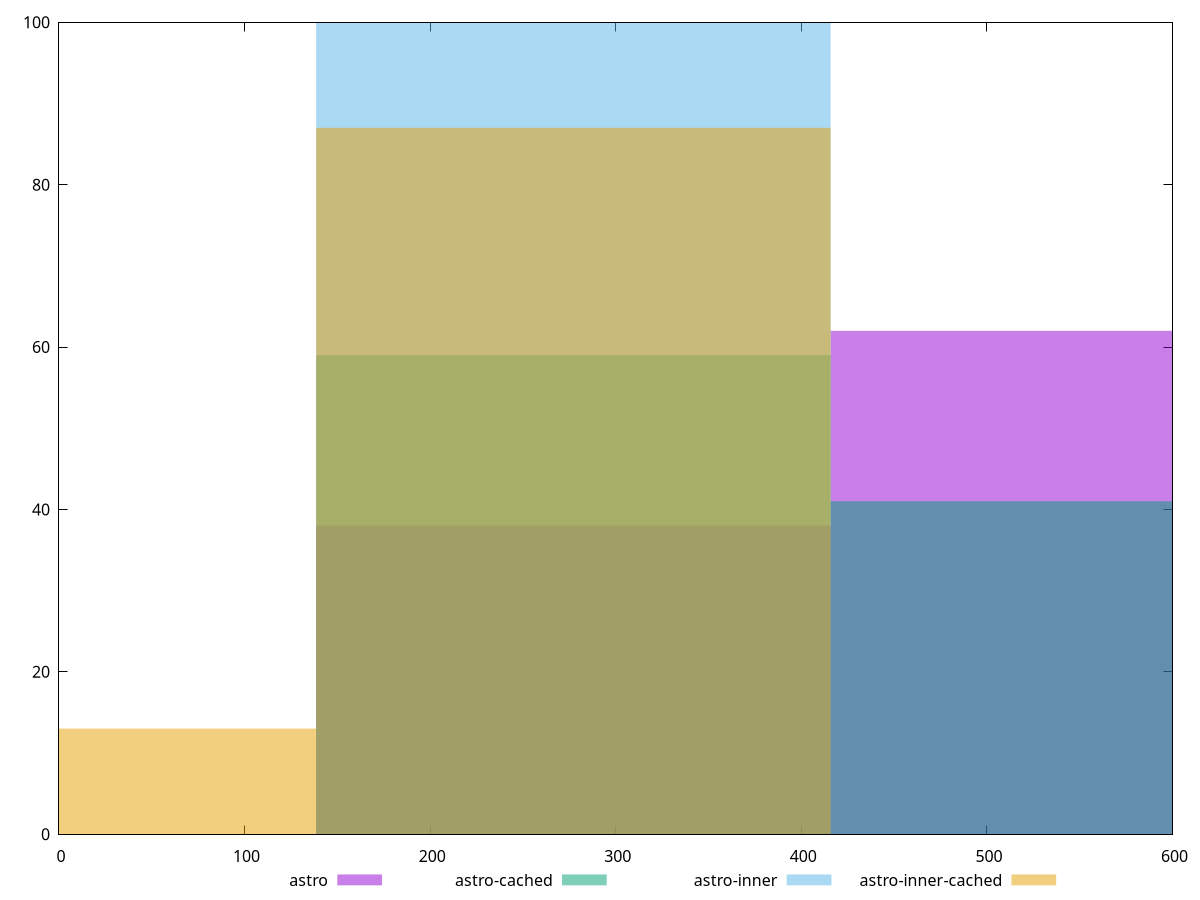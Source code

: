 reset

$astro <<EOF
554.3612482137693 62
277.18062410688464 38
EOF

$astroCached <<EOF
554.3612482137693 41
277.18062410688464 59
EOF

$astroInner <<EOF
277.18062410688464 100
EOF

$astroInnerCached <<EOF
277.18062410688464 87
0 13
EOF

set key outside below
set boxwidth 277.18062410688464
set xrange [0:600]
set yrange [0:100]
set trange [0:100]
set style fill transparent solid 0.5 noborder
set terminal svg size 640, 520 enhanced background rgb 'white'
set output "reports/report_00033_2021-03-01T14-23-16.841Z/unused-css-rules/comparison/histogram/all_raw.svg"

plot $astro title "astro" with boxes, \
     $astroCached title "astro-cached" with boxes, \
     $astroInner title "astro-inner" with boxes, \
     $astroInnerCached title "astro-inner-cached" with boxes

reset
